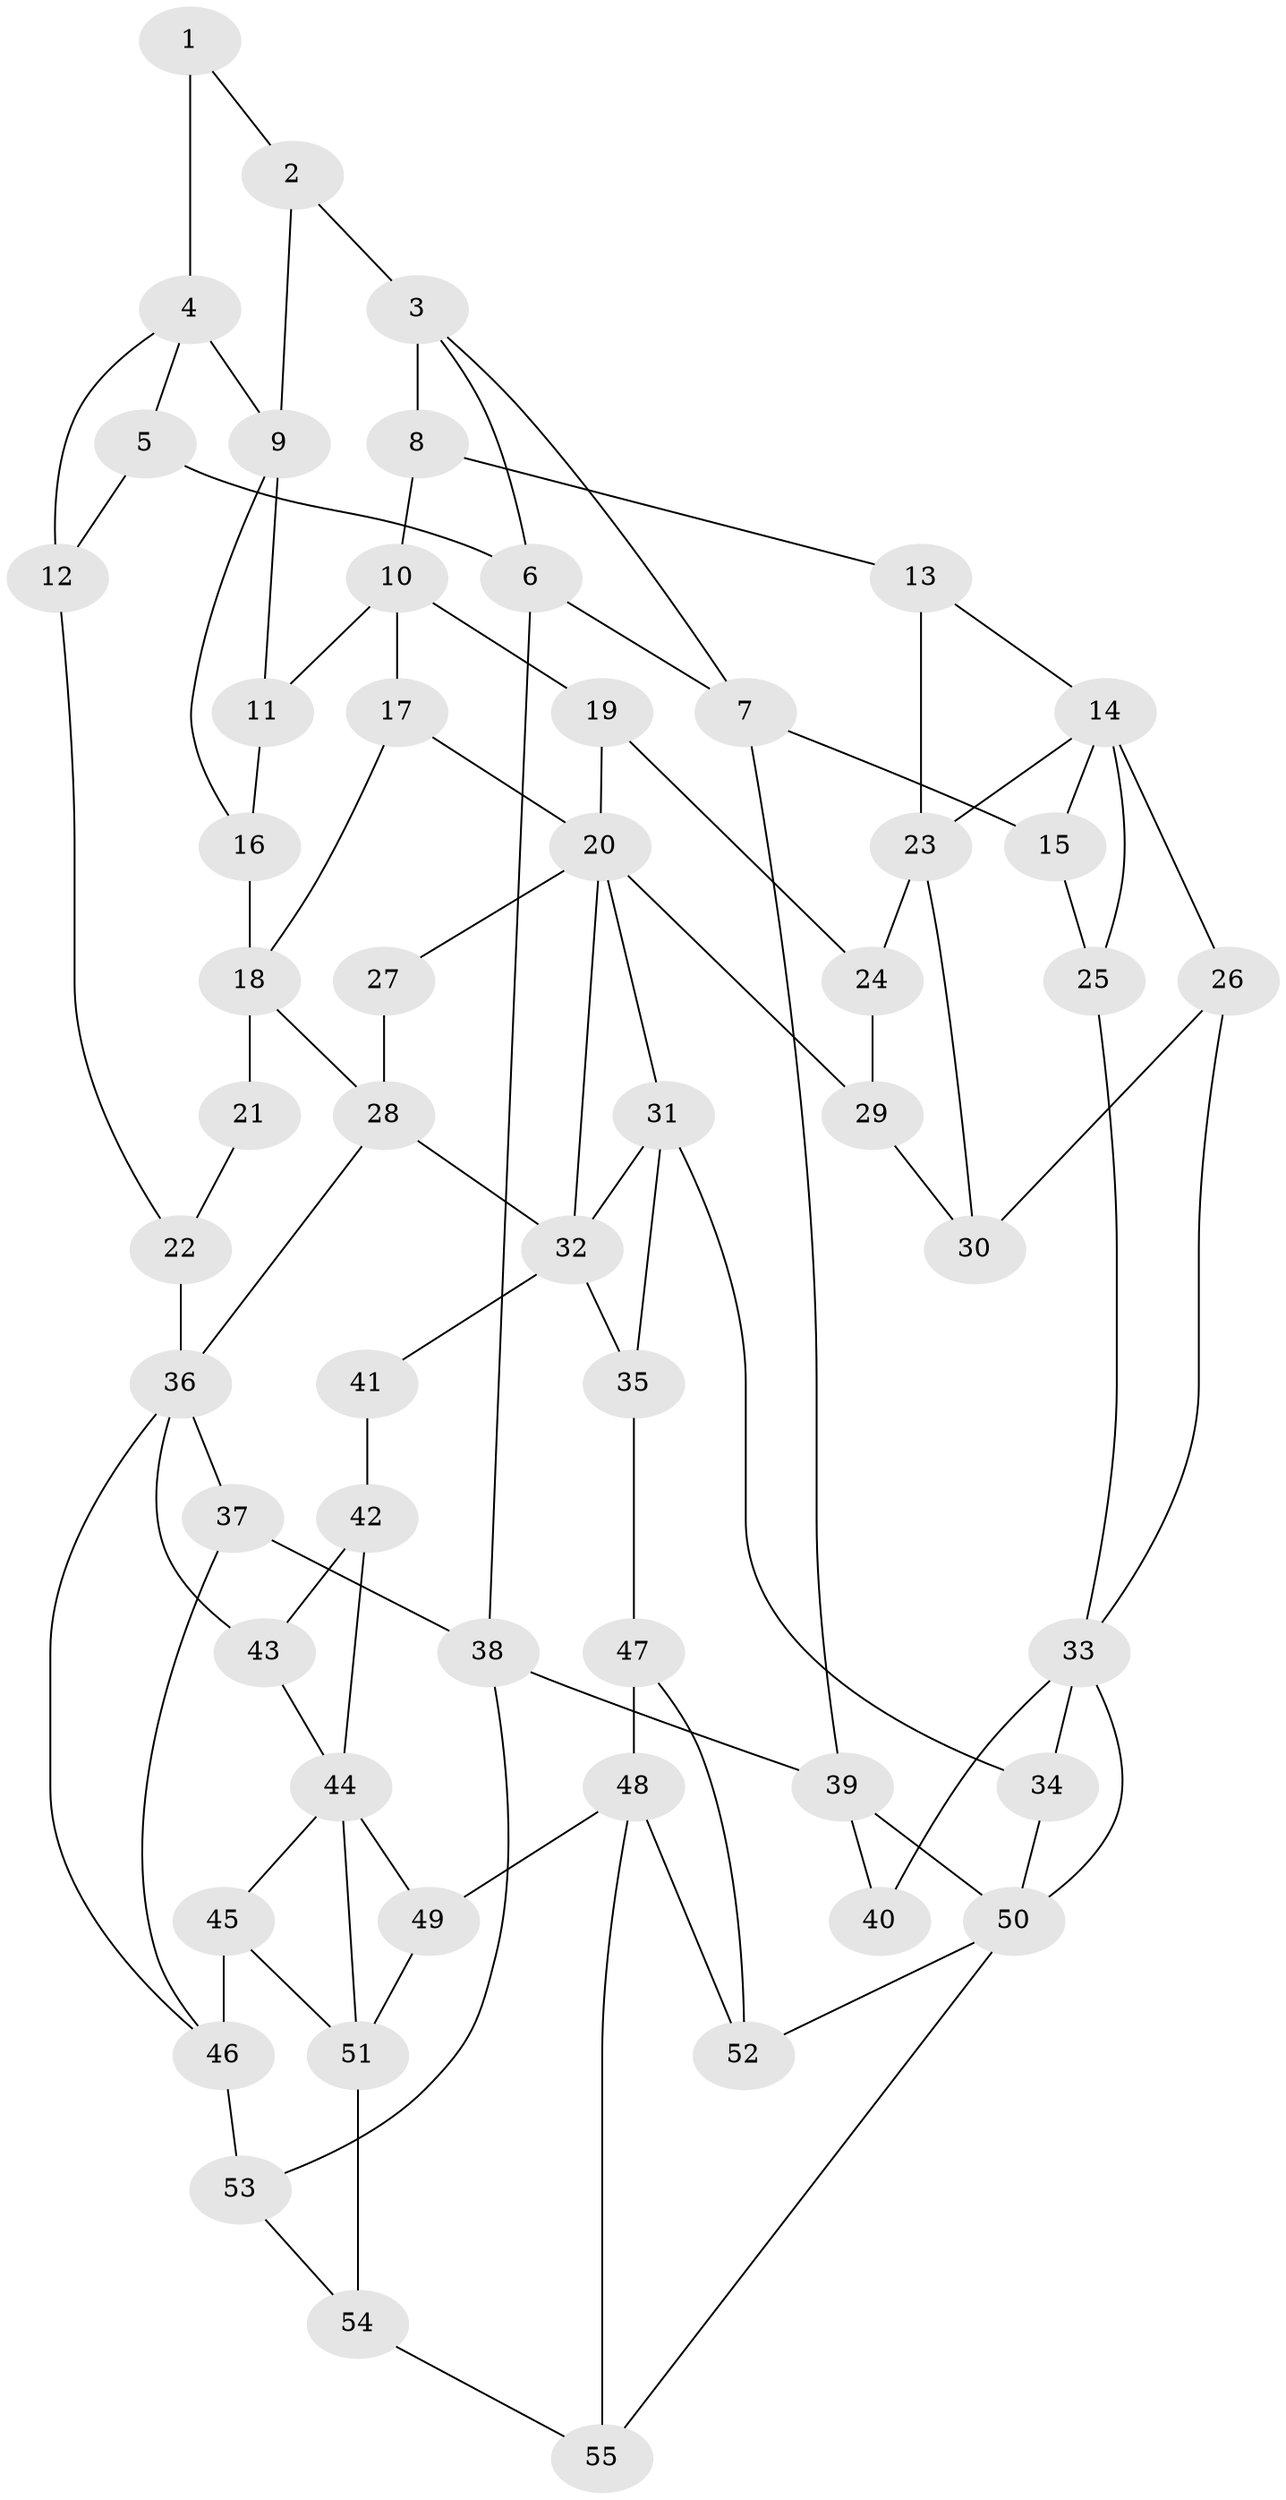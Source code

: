 // original degree distribution, {3: 0.01818181818181818, 5: 0.5454545454545454, 4: 0.22727272727272727, 6: 0.20909090909090908}
// Generated by graph-tools (version 1.1) at 2025/38/03/09/25 02:38:43]
// undirected, 55 vertices, 95 edges
graph export_dot {
graph [start="1"]
  node [color=gray90,style=filled];
  1;
  2;
  3;
  4;
  5;
  6;
  7;
  8;
  9;
  10;
  11;
  12;
  13;
  14;
  15;
  16;
  17;
  18;
  19;
  20;
  21;
  22;
  23;
  24;
  25;
  26;
  27;
  28;
  29;
  30;
  31;
  32;
  33;
  34;
  35;
  36;
  37;
  38;
  39;
  40;
  41;
  42;
  43;
  44;
  45;
  46;
  47;
  48;
  49;
  50;
  51;
  52;
  53;
  54;
  55;
  1 -- 2 [weight=1.0];
  1 -- 4 [weight=2.0];
  2 -- 3 [weight=1.0];
  2 -- 9 [weight=1.0];
  3 -- 6 [weight=1.0];
  3 -- 7 [weight=1.0];
  3 -- 8 [weight=2.0];
  4 -- 5 [weight=1.0];
  4 -- 9 [weight=2.0];
  4 -- 12 [weight=1.0];
  5 -- 6 [weight=1.0];
  5 -- 12 [weight=1.0];
  6 -- 7 [weight=1.0];
  6 -- 38 [weight=1.0];
  7 -- 15 [weight=1.0];
  7 -- 39 [weight=1.0];
  8 -- 10 [weight=2.0];
  8 -- 13 [weight=1.0];
  9 -- 11 [weight=1.0];
  9 -- 16 [weight=1.0];
  10 -- 11 [weight=1.0];
  10 -- 17 [weight=1.0];
  10 -- 19 [weight=1.0];
  11 -- 16 [weight=1.0];
  12 -- 22 [weight=1.0];
  13 -- 14 [weight=1.0];
  13 -- 23 [weight=1.0];
  14 -- 15 [weight=1.0];
  14 -- 23 [weight=1.0];
  14 -- 25 [weight=1.0];
  14 -- 26 [weight=2.0];
  15 -- 25 [weight=1.0];
  16 -- 18 [weight=1.0];
  17 -- 18 [weight=1.0];
  17 -- 20 [weight=1.0];
  18 -- 21 [weight=2.0];
  18 -- 28 [weight=2.0];
  19 -- 20 [weight=1.0];
  19 -- 24 [weight=1.0];
  20 -- 27 [weight=1.0];
  20 -- 29 [weight=1.0];
  20 -- 31 [weight=1.0];
  20 -- 32 [weight=1.0];
  21 -- 22 [weight=1.0];
  22 -- 36 [weight=1.0];
  23 -- 24 [weight=1.0];
  23 -- 30 [weight=1.0];
  24 -- 29 [weight=1.0];
  25 -- 33 [weight=1.0];
  26 -- 30 [weight=1.0];
  26 -- 33 [weight=1.0];
  27 -- 28 [weight=2.0];
  28 -- 32 [weight=1.0];
  28 -- 36 [weight=1.0];
  29 -- 30 [weight=1.0];
  31 -- 32 [weight=1.0];
  31 -- 34 [weight=1.0];
  31 -- 35 [weight=1.0];
  32 -- 35 [weight=1.0];
  32 -- 41 [weight=2.0];
  33 -- 34 [weight=1.0];
  33 -- 40 [weight=2.0];
  33 -- 50 [weight=1.0];
  34 -- 50 [weight=1.0];
  35 -- 47 [weight=1.0];
  36 -- 37 [weight=1.0];
  36 -- 43 [weight=1.0];
  36 -- 46 [weight=1.0];
  37 -- 38 [weight=1.0];
  37 -- 46 [weight=1.0];
  38 -- 39 [weight=1.0];
  38 -- 53 [weight=1.0];
  39 -- 40 [weight=1.0];
  39 -- 50 [weight=1.0];
  41 -- 42 [weight=1.0];
  42 -- 43 [weight=1.0];
  42 -- 44 [weight=1.0];
  43 -- 44 [weight=1.0];
  44 -- 45 [weight=1.0];
  44 -- 49 [weight=2.0];
  44 -- 51 [weight=1.0];
  45 -- 46 [weight=2.0];
  45 -- 51 [weight=1.0];
  46 -- 53 [weight=2.0];
  47 -- 48 [weight=1.0];
  47 -- 52 [weight=1.0];
  48 -- 49 [weight=2.0];
  48 -- 52 [weight=1.0];
  48 -- 55 [weight=2.0];
  49 -- 51 [weight=1.0];
  50 -- 52 [weight=1.0];
  50 -- 55 [weight=1.0];
  51 -- 54 [weight=1.0];
  53 -- 54 [weight=1.0];
  54 -- 55 [weight=1.0];
}
